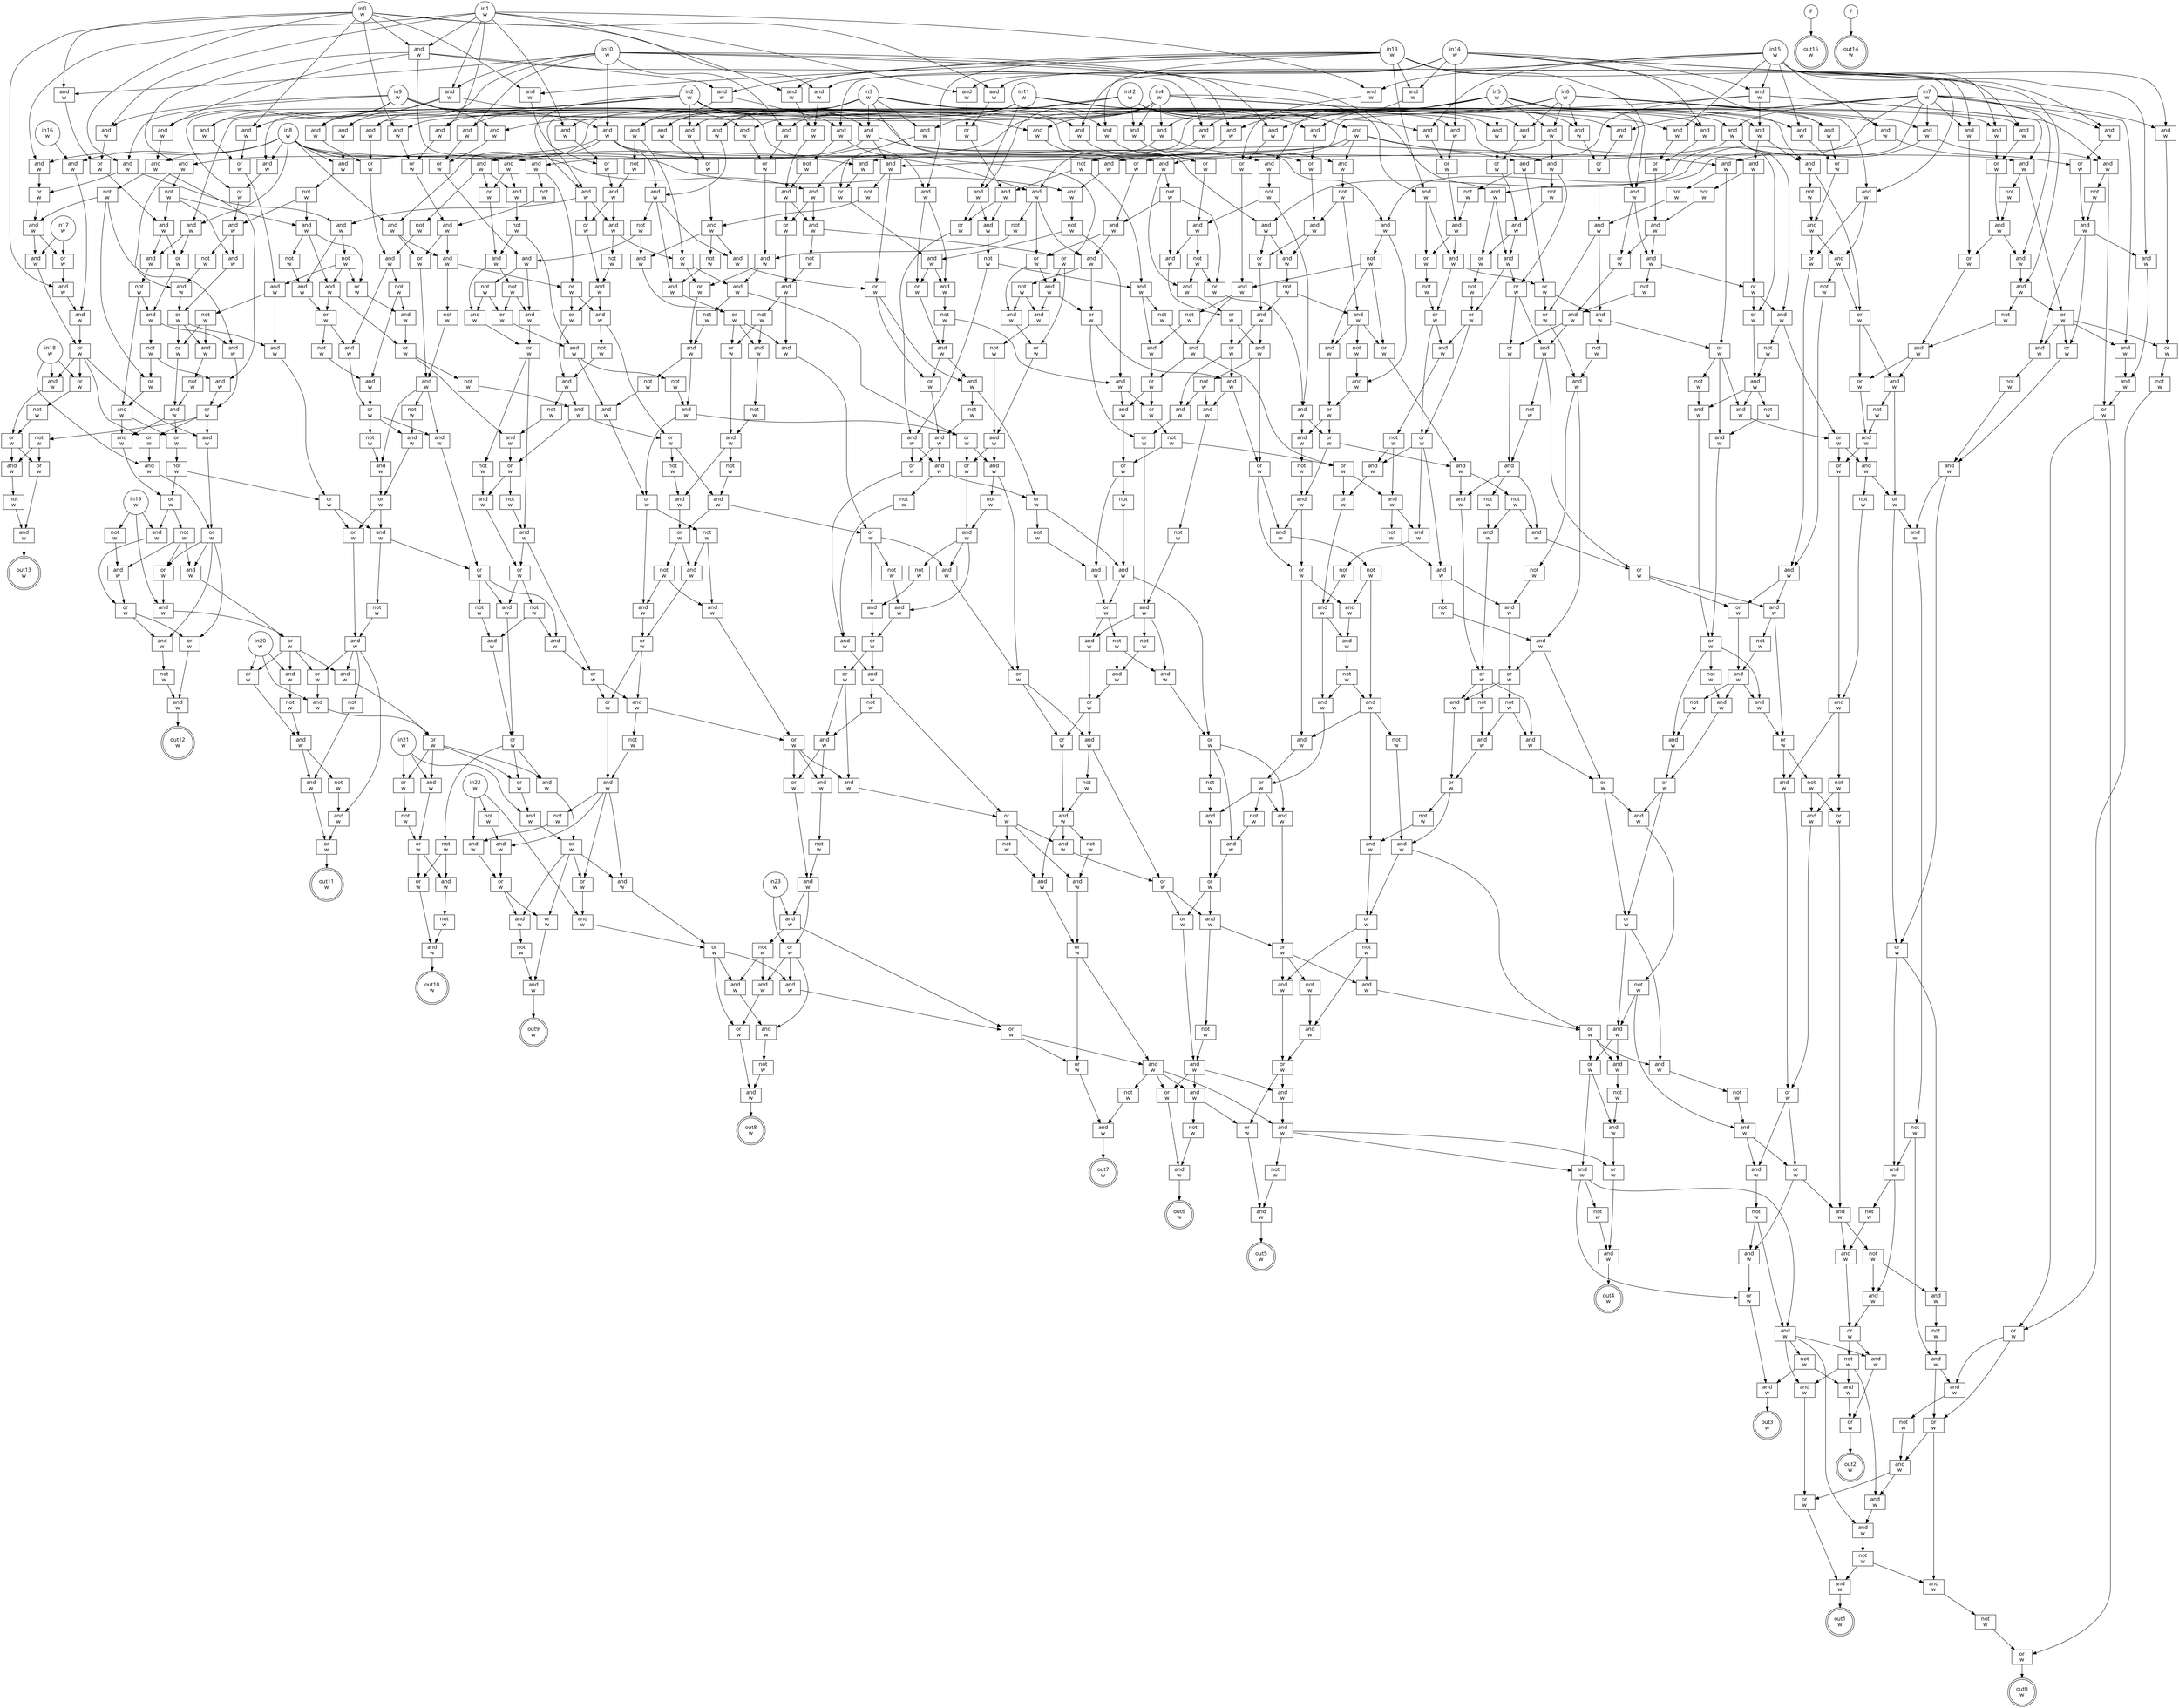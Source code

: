 digraph circuit{
	node [style = filled, fillcolor = white,shape=rect, fontname=geneva]
	g0 [label="in0\nw",shape=circle,fillcolor=white]
	g1 [label="in1\nw",shape=circle,fillcolor=white]
	g2 [label="in2\nw",shape=circle,fillcolor=white]
	g3 [label="in3\nw",shape=circle,fillcolor=white]
	g4 [label="in4\nw",shape=circle,fillcolor=white]
	g5 [label="in5\nw",shape=circle,fillcolor=white]
	g6 [label="in6\nw",shape=circle,fillcolor=white]
	g7 [label="in7\nw",shape=circle,fillcolor=white]
	g8 [label="in8\nw",shape=circle,fillcolor=white]
	g9 [label="in9\nw",shape=circle,fillcolor=white]
	g10 [label="in10\nw",shape=circle,fillcolor=white]
	g11 [label="in11\nw",shape=circle,fillcolor=white]
	g12 [label="in12\nw",shape=circle,fillcolor=white]
	g13 [label="in13\nw",shape=circle,fillcolor=white]
	g14 [label="in14\nw",shape=circle,fillcolor=white]
	g15 [label="in15\nw",shape=circle,fillcolor=white]
	g16 [label="in16\nw",shape=circle,fillcolor=white]
	g17 [label="in17\nw",shape=circle,fillcolor=white]
	g18 [label="in18\nw",shape=circle,fillcolor=white]
	g19 [label="in19\nw",shape=circle,fillcolor=white]
	g20 [label="in20\nw",shape=circle,fillcolor=white]
	g21 [label="in21\nw",shape=circle,fillcolor=white]
	g22 [label="in22\nw",shape=circle,fillcolor=white]
	g23 [label="in23\nw",shape=circle,fillcolor=white]
	g24 [label="F",shape=circle,fillcolor=white]
	g25 [label="F",shape=circle,fillcolor=white]
	g26 [label="not\nw",fillcolor=white]
	g27 [label="not\nw",fillcolor=white]
	g28 [label="and\nw",fillcolor=white]
	g29 [label="and\nw",fillcolor=white]
	g30 [label="and\nw",fillcolor=white]
	g31 [label="and\nw",fillcolor=white]
	g32 [label="and\nw",fillcolor=white]
	g33 [label="and\nw",fillcolor=white]
	g34 [label="and\nw",fillcolor=white]
	g35 [label="and\nw",fillcolor=white]
	g36 [label="and\nw",fillcolor=white]
	g37 [label="and\nw",fillcolor=white]
	g38 [label="and\nw",fillcolor=white]
	g39 [label="and\nw",fillcolor=white]
	g40 [label="and\nw",fillcolor=white]
	g41 [label="and\nw",fillcolor=white]
	g42 [label="and\nw",fillcolor=white]
	g43 [label="and\nw",fillcolor=white]
	g44 [label="and\nw",fillcolor=white]
	g45 [label="or\nw",fillcolor=white]
	g46 [label="and\nw",fillcolor=white]
	g47 [label="and\nw",fillcolor=white]
	g48 [label="or\nw",fillcolor=white]
	g49 [label="and\nw",fillcolor=white]
	g50 [label="and\nw",fillcolor=white]
	g51 [label="not\nw",fillcolor=white]
	g52 [label="and\nw",fillcolor=white]
	g53 [label="and\nw",fillcolor=white]
	g54 [label="not\nw",fillcolor=white]
	g55 [label="and\nw",fillcolor=white]
	g56 [label="and\nw",fillcolor=white]
	g57 [label="and\nw",fillcolor=white]
	g58 [label="and\nw",fillcolor=white]
	g59 [label="and\nw",fillcolor=white]
	g60 [label="and\nw",fillcolor=white]
	g61 [label="and\nw",fillcolor=white]
	g62 [label="or\nw",fillcolor=white]
	g63 [label="and\nw",fillcolor=white]
	g64 [label="and\nw",fillcolor=white]
	g65 [label="not\nw",fillcolor=white]
	g66 [label="and\nw",fillcolor=white]
	g67 [label="and\nw",fillcolor=white]
	g68 [label="not\nw",fillcolor=white]
	g69 [label="and\nw",fillcolor=white]
	g70 [label="not\nw",fillcolor=white]
	g71 [label="and\nw",fillcolor=white]
	g72 [label="and\nw",fillcolor=white]
	g73 [label="or\nw",fillcolor=white]
	g74 [label="and\nw",fillcolor=white]
	g75 [label="and\nw",fillcolor=white]
	g76 [label="or\nw",fillcolor=white]
	g77 [label="or\nw",fillcolor=white]
	g78 [label="not\nw",fillcolor=white]
	g79 [label="or\nw",fillcolor=white]
	g80 [label="and\nw",fillcolor=white]
	g81 [label="and\nw",fillcolor=white]
	g82 [label="and\nw",fillcolor=white]
	g83 [label="or\nw",fillcolor=white]
	g84 [label="and\nw",fillcolor=white]
	g85 [label="and\nw",fillcolor=white]
	g86 [label="and\nw",fillcolor=white]
	g87 [label="or\nw",fillcolor=white]
	g88 [label="and\nw",fillcolor=white]
	g89 [label="not\nw",fillcolor=white]
	g90 [label="or\nw",fillcolor=white]
	g91 [label="and\nw",fillcolor=white]
	g92 [label="or\nw",fillcolor=white]
	g93 [label="not\nw",fillcolor=white]
	g94 [label="and\nw",fillcolor=white]
	g95 [label="and\nw",fillcolor=white]
	g96 [label="or\nw",fillcolor=white]
	g97 [label="or\nw",fillcolor=white]
	g98 [label="not\nw",fillcolor=white]
	g99 [label="or\nw",fillcolor=white]
	g100 [label="and\nw",fillcolor=white]
	g101 [label="and\nw",fillcolor=white]
	g102 [label="and\nw",fillcolor=white]
	g103 [label="and\nw",fillcolor=white]
	g104 [label="or\nw",fillcolor=white]
	g105 [label="and\nw",fillcolor=white]
	g106 [label="and\nw",fillcolor=white]
	g107 [label="or\nw",fillcolor=white]
	g108 [label="and\nw",fillcolor=white]
	g109 [label="not\nw",fillcolor=white]
	g110 [label="and\nw",fillcolor=white]
	g111 [label="not\nw",fillcolor=white]
	g112 [label="and\nw",fillcolor=white]
	g113 [label="and\nw",fillcolor=white]
	g114 [label="not\nw",fillcolor=white]
	g115 [label="and\nw",fillcolor=white]
	g116 [label="and\nw",fillcolor=white]
	g117 [label="or\nw",fillcolor=white]
	g118 [label="and\nw",fillcolor=white]
	g119 [label="or\nw",fillcolor=white]
	g120 [label="and\nw",fillcolor=white]
	g121 [label="not\nw",fillcolor=white]
	g122 [label="and\nw",fillcolor=white]
	g123 [label="and\nw",fillcolor=white]
	g124 [label="not\nw",fillcolor=white]
	g125 [label="and\nw",fillcolor=white]
	g126 [label="and\nw",fillcolor=white]
	g127 [label="and\nw",fillcolor=white]
	g128 [label="and\nw",fillcolor=white]
	g129 [label="not\nw",fillcolor=white]
	g130 [label="and\nw",fillcolor=white]
	g131 [label="or\nw",fillcolor=white]
	g132 [label="and\nw",fillcolor=white]
	g133 [label="and\nw",fillcolor=white]
	g134 [label="or\nw",fillcolor=white]
	g135 [label="and\nw",fillcolor=white]
	g136 [label="not\nw",fillcolor=white]
	g137 [label="or\nw",fillcolor=white]
	g138 [label="and\nw",fillcolor=white]
	g139 [label="not\nw",fillcolor=white]
	g140 [label="or\nw",fillcolor=white]
	g141 [label="and\nw",fillcolor=white]
	g142 [label="and\nw",fillcolor=white]
	g143 [label="and\nw",fillcolor=white]
	g144 [label="and\nw",fillcolor=white]
	g145 [label="or\nw",fillcolor=white]
	g146 [label="and\nw",fillcolor=white]
	g147 [label="and\nw",fillcolor=white]
	g148 [label="not\nw",fillcolor=white]
	g149 [label="and\nw",fillcolor=white]
	g150 [label="not\nw",fillcolor=white]
	g151 [label="and\nw",fillcolor=white]
	g152 [label="and\nw",fillcolor=white]
	g153 [label="or\nw",fillcolor=white]
	g154 [label="and\nw",fillcolor=white]
	g155 [label="and\nw",fillcolor=white]
	g156 [label="not\nw",fillcolor=white]
	g157 [label="and\nw",fillcolor=white]
	g158 [label="and\nw",fillcolor=white]
	g159 [label="and\nw",fillcolor=white]
	g160 [label="and\nw",fillcolor=white]
	g161 [label="or\nw",fillcolor=white]
	g162 [label="and\nw",fillcolor=white]
	g163 [label="not\nw",fillcolor=white]
	g164 [label="and\nw",fillcolor=white]
	g165 [label="and\nw",fillcolor=white]
	g166 [label="or\nw",fillcolor=white]
	g167 [label="or\nw",fillcolor=white]
	g168 [label="and\nw",fillcolor=white]
	g169 [label="not\nw",fillcolor=white]
	g170 [label="and\nw",fillcolor=white]
	g171 [label="not\nw",fillcolor=white]
	g172 [label="not\nw",fillcolor=white]
	g173 [label="or\nw",fillcolor=white]
	g174 [label="and\nw",fillcolor=white]
	g175 [label="and\nw",fillcolor=white]
	g176 [label="not\nw",fillcolor=white]
	g177 [label="or\nw",fillcolor=white]
	g178 [label="and\nw",fillcolor=white]
	g179 [label="not\nw",fillcolor=white]
	g180 [label="and\nw",fillcolor=white]
	g181 [label="and\nw",fillcolor=white]
	g182 [label="and\nw",fillcolor=white]
	g183 [label="and\nw",fillcolor=white]
	g184 [label="or\nw",fillcolor=white]
	g185 [label="and\nw",fillcolor=white]
	g186 [label="and\nw",fillcolor=white]
	g187 [label="and\nw",fillcolor=white]
	g188 [label="not\nw",fillcolor=white]
	g189 [label="or\nw",fillcolor=white]
	g190 [label="and\nw",fillcolor=white]
	g191 [label="and\nw",fillcolor=white]
	g192 [label="not\nw",fillcolor=white]
	g193 [label="and\nw",fillcolor=white]
	g194 [label="or\nw",fillcolor=white]
	g195 [label="not\nw",fillcolor=white]
	g196 [label="or\nw",fillcolor=white]
	g197 [label="and\nw",fillcolor=white]
	g198 [label="not\nw",fillcolor=white]
	g199 [label="not\nw",fillcolor=white]
	g200 [label="and\nw",fillcolor=white]
	g201 [label="not\nw",fillcolor=white]
	g202 [label="and\nw",fillcolor=white]
	g203 [label="not\nw",fillcolor=white]
	g204 [label="and\nw",fillcolor=white]
	g205 [label="not\nw",fillcolor=white]
	g206 [label="and\nw",fillcolor=white]
	g207 [label="not\nw",fillcolor=white]
	g208 [label="and\nw",fillcolor=white]
	g209 [label="or\nw",fillcolor=white]
	g210 [label="and\nw",fillcolor=white]
	g211 [label="and\nw",fillcolor=white]
	g212 [label="and\nw",fillcolor=white]
	g213 [label="or\nw",fillcolor=white]
	g214 [label="not\nw",fillcolor=white]
	g215 [label="and\nw",fillcolor=white]
	g216 [label="or\nw",fillcolor=white]
	g217 [label="and\nw",fillcolor=white]
	g218 [label="and\nw",fillcolor=white]
	g219 [label="not\nw",fillcolor=white]
	g220 [label="and\nw",fillcolor=white]
	g221 [label="or\nw",fillcolor=white]
	g222 [label="and\nw",fillcolor=white]
	g223 [label="and\nw",fillcolor=white]
	g224 [label="not\nw",fillcolor=white]
	g225 [label="or\nw",fillcolor=white]
	g226 [label="and\nw",fillcolor=white]
	g227 [label="and\nw",fillcolor=white]
	g228 [label="or\nw",fillcolor=white]
	g229 [label="and\nw",fillcolor=white]
	g230 [label="and\nw",fillcolor=white]
	g231 [label="not\nw",fillcolor=white]
	g232 [label="and\nw",fillcolor=white]
	g233 [label="or\nw",fillcolor=white]
	g234 [label="or\nw",fillcolor=white]
	g235 [label="and\nw",fillcolor=white]
	g236 [label="not\nw",fillcolor=white]
	g237 [label="and\nw",fillcolor=white]
	g238 [label="or\nw",fillcolor=white]
	g239 [label="and\nw",fillcolor=white]
	g240 [label="and\nw",fillcolor=white]
	g241 [label="or\nw",fillcolor=white]
	g242 [label="and\nw",fillcolor=white]
	g243 [label="and\nw",fillcolor=white]
	g244 [label="or\nw",fillcolor=white]
	g245 [label="and\nw",fillcolor=white]
	g246 [label="or\nw",fillcolor=white]
	g247 [label="and\nw",fillcolor=white]
	g248 [label="and\nw",fillcolor=white]
	g249 [label="or\nw",fillcolor=white]
	g250 [label="and\nw",fillcolor=white]
	g251 [label="or\nw",fillcolor=white]
	g252 [label="and\nw",fillcolor=white]
	g253 [label="not\nw",fillcolor=white]
	g254 [label="or\nw",fillcolor=white]
	g255 [label="and\nw",fillcolor=white]
	g256 [label="not\nw",fillcolor=white]
	g257 [label="not\nw",fillcolor=white]
	g258 [label="or\nw",fillcolor=white]
	g259 [label="and\nw",fillcolor=white]
	g260 [label="not\nw",fillcolor=white]
	g261 [label="not\nw",fillcolor=white]
	g262 [label="and\nw",fillcolor=white]
	g263 [label="or\nw",fillcolor=white]
	g264 [label="not\nw",fillcolor=white]
	g265 [label="not\nw",fillcolor=white]
	g266 [label="or\nw",fillcolor=white]
	g267 [label="and\nw",fillcolor=white]
	g268 [label="not\nw",fillcolor=white]
	g269 [label="or\nw",fillcolor=white]
	g270 [label="not\nw",fillcolor=white]
	g271 [label="or\nw",fillcolor=white]
	g272 [label="and\nw",fillcolor=white]
	g273 [label="not\nw",fillcolor=white]
	g274 [label="or\nw",fillcolor=white]
	g275 [label="and\nw",fillcolor=white]
	g276 [label="and\nw",fillcolor=white]
	g277 [label="and\nw",fillcolor=white]
	g278 [label="and\nw",fillcolor=white]
	g279 [label="and\nw",fillcolor=white]
	g280 [label="and\nw",fillcolor=white]
	g281 [label="not\nw",fillcolor=white]
	g282 [label="or\nw",fillcolor=white]
	g283 [label="and\nw",fillcolor=white]
	g284 [label="not\nw",fillcolor=white]
	g285 [label="and\nw",fillcolor=white]
	g286 [label="and\nw",fillcolor=white]
	g287 [label="not\nw",fillcolor=white]
	g288 [label="and\nw",fillcolor=white]
	g289 [label="or\nw",fillcolor=white]
	g290 [label="and\nw",fillcolor=white]
	g291 [label="not\nw",fillcolor=white]
	g292 [label="or\nw",fillcolor=white]
	g293 [label="and\nw",fillcolor=white]
	g294 [label="or\nw",fillcolor=white]
	g295 [label="and\nw",fillcolor=white]
	g296 [label="and\nw",fillcolor=white]
	g297 [label="not\nw",fillcolor=white]
	g298 [label="and\nw",fillcolor=white]
	g299 [label="or\nw",fillcolor=white]
	g300 [label="not\nw",fillcolor=white]
	g301 [label="and\nw",fillcolor=white]
	g302 [label="or\nw",fillcolor=white]
	g303 [label="and\nw",fillcolor=white]
	g304 [label="not\nw",fillcolor=white]
	g305 [label="or\nw",fillcolor=white]
	g306 [label="and\nw",fillcolor=white]
	g307 [label="and\nw",fillcolor=white]
	g308 [label="and\nw",fillcolor=white]
	g309 [label="or\nw",fillcolor=white]
	g310 [label="and\nw",fillcolor=white]
	g311 [label="not\nw",fillcolor=white]
	g312 [label="and\nw",fillcolor=white]
	g313 [label="or\nw",fillcolor=white]
	g314 [label="or\nw",fillcolor=white]
	g315 [label="not\nw",fillcolor=white]
	g316 [label="and\nw",fillcolor=white]
	g317 [label="or\nw",fillcolor=white]
	g318 [label="and\nw",fillcolor=white]
	g319 [label="and\nw",fillcolor=white]
	g320 [label="and\nw",fillcolor=white]
	g321 [label="and\nw",fillcolor=white]
	g322 [label="and\nw",fillcolor=white]
	g323 [label="or\nw",fillcolor=white]
	g324 [label="and\nw",fillcolor=white]
	g325 [label="not\nw",fillcolor=white]
	g326 [label="and\nw",fillcolor=white]
	g327 [label="and\nw",fillcolor=white]
	g328 [label="and\nw",fillcolor=white]
	g329 [label="not\nw",fillcolor=white]
	g330 [label="and\nw",fillcolor=white]
	g331 [label="and\nw",fillcolor=white]
	g332 [label="not\nw",fillcolor=white]
	g333 [label="and\nw",fillcolor=white]
	g334 [label="or\nw",fillcolor=white]
	g335 [label="and\nw",fillcolor=white]
	g336 [label="not\nw",fillcolor=white]
	g337 [label="and\nw",fillcolor=white]
	g338 [label="not\nw",fillcolor=white]
	g339 [label="and\nw",fillcolor=white]
	g340 [label="and\nw",fillcolor=white]
	g341 [label="not\nw",fillcolor=white]
	g342 [label="and\nw",fillcolor=white]
	g343 [label="not\nw",fillcolor=white]
	g344 [label="and\nw",fillcolor=white]
	g345 [label="not\nw",fillcolor=white]
	g346 [label="and\nw",fillcolor=white]
	g347 [label="or\nw",fillcolor=white]
	g348 [label="and\nw",fillcolor=white]
	g349 [label="and\nw",fillcolor=white]
	g350 [label="not\nw",fillcolor=white]
	g351 [label="or\nw",fillcolor=white]
	g352 [label="and\nw",fillcolor=white]
	g353 [label="and\nw",fillcolor=white]
	g354 [label="not\nw",fillcolor=white]
	g355 [label="and\nw",fillcolor=white]
	g356 [label="or\nw",fillcolor=white]
	g357 [label="not\nw",fillcolor=white]
	g358 [label="or\nw",fillcolor=white]
	g359 [label="and\nw",fillcolor=white]
	g360 [label="and\nw",fillcolor=white]
	g361 [label="or\nw",fillcolor=white]
	g362 [label="and\nw",fillcolor=white]
	g363 [label="or\nw",fillcolor=white]
	g364 [label="and\nw",fillcolor=white]
	g365 [label="and\nw",fillcolor=white]
	g366 [label="and\nw",fillcolor=white]
	g367 [label="not\nw",fillcolor=white]
	g368 [label="and\nw",fillcolor=white]
	g369 [label="or\nw",fillcolor=white]
	g370 [label="and\nw",fillcolor=white]
	g371 [label="not\nw",fillcolor=white]
	g372 [label="and\nw",fillcolor=white]
	g373 [label="or\nw",fillcolor=white]
	g374 [label="not\nw",fillcolor=white]
	g375 [label="or\nw",fillcolor=white]
	g376 [label="and\nw",fillcolor=white]
	g377 [label="or\nw",fillcolor=white]
	g378 [label="not\nw",fillcolor=white]
	g379 [label="and\nw",fillcolor=white]
	g380 [label="and\nw",fillcolor=white]
	g381 [label="or\nw",fillcolor=white]
	g382 [label="and\nw",fillcolor=white]
	g383 [label="or\nw",fillcolor=white]
	g384 [label="not\nw",fillcolor=white]
	g385 [label="or\nw",fillcolor=white]
	g386 [label="and\nw",fillcolor=white]
	g387 [label="not\nw",fillcolor=white]
	g388 [label="or\nw",fillcolor=white]
	g389 [label="and\nw",fillcolor=white]
	g390 [label="or\nw",fillcolor=white]
	g391 [label="and\nw",fillcolor=white]
	g392 [label="and\nw",fillcolor=white]
	g393 [label="or\nw",fillcolor=white]
	g394 [label="and\nw",fillcolor=white]
	g395 [label="or\nw",fillcolor=white]
	g396 [label="and\nw",fillcolor=white]
	g397 [label="and\nw",fillcolor=white]
	g398 [label="not\nw",fillcolor=white]
	g399 [label="or\nw",fillcolor=white]
	g400 [label="and\nw",fillcolor=white]
	g401 [label="not\nw",fillcolor=white]
	g402 [label="and\nw",fillcolor=white]
	g403 [label="or\nw",fillcolor=white]
	g404 [label="not\nw",fillcolor=white]
	g405 [label="or\nw",fillcolor=white]
	g406 [label="and\nw",fillcolor=white]
	g407 [label="or\nw",fillcolor=white]
	g408 [label="and\nw",fillcolor=white]
	g409 [label="not\nw",fillcolor=white]
	g410 [label="and\nw",fillcolor=white]
	g411 [label="or\nw",fillcolor=white]
	g412 [label="and\nw",fillcolor=white]
	g413 [label="not\nw",fillcolor=white]
	g414 [label="or\nw",fillcolor=white]
	g415 [label="and\nw",fillcolor=white]
	g416 [label="or\nw",fillcolor=white]
	g417 [label="and\nw",fillcolor=white]
	g418 [label="and\nw",fillcolor=white]
	g419 [label="or\nw",fillcolor=white]
	g420 [label="and\nw",fillcolor=white]
	g421 [label="not\nw",fillcolor=white]
	g422 [label="or\nw",fillcolor=white]
	g423 [label="and\nw",fillcolor=white]
	g424 [label="not\nw",fillcolor=white]
	g425 [label="and\nw",fillcolor=white]
	g426 [label="or\nw",fillcolor=white]
	g427 [label="and\nw",fillcolor=white]
	g428 [label="and\nw",fillcolor=white]
	g429 [label="or\nw",fillcolor=white]
	g430 [label="not\nw",fillcolor=white]
	g431 [label="or\nw",fillcolor=white]
	g432 [label="and\nw",fillcolor=white]
	g433 [label="and\nw",fillcolor=white]
	g434 [label="and\nw",fillcolor=white]
	g435 [label="not\nw",fillcolor=white]
	g436 [label="and\nw",fillcolor=white]
	g437 [label="or\nw",fillcolor=white]
	g438 [label="or\nw",fillcolor=white]
	g439 [label="and\nw",fillcolor=white]
	g440 [label="or\nw",fillcolor=white]
	g441 [label="not\nw",fillcolor=white]
	g442 [label="not\nw",fillcolor=white]
	g443 [label="and\nw",fillcolor=white]
	g444 [label="and\nw",fillcolor=white]
	g445 [label="or\nw",fillcolor=white]
	g446 [label="and\nw",fillcolor=white]
	g447 [label="and\nw",fillcolor=white]
	g448 [label="or\nw",fillcolor=white]
	g449 [label="and\nw",fillcolor=white]
	g450 [label="or\nw",fillcolor=white]
	g451 [label="not\nw",fillcolor=white]
	g452 [label="or\nw",fillcolor=white]
	g453 [label="not\nw",fillcolor=white]
	g454 [label="and\nw",fillcolor=white]
	g455 [label="or\nw",fillcolor=white]
	g456 [label="and\nw",fillcolor=white]
	g457 [label="or\nw",fillcolor=white]
	g458 [label="and\nw",fillcolor=white]
	g459 [label="and\nw",fillcolor=white]
	g460 [label="or\nw",fillcolor=white]
	g461 [label="and\nw",fillcolor=white]
	g462 [label="not\nw",fillcolor=white]
	g463 [label="or\nw",fillcolor=white]
	g464 [label="and\nw",fillcolor=white]
	g465 [label="and\nw",fillcolor=white]
	g466 [label="or\nw",fillcolor=white]
	g467 [label="not\nw",fillcolor=white]
	g468 [label="and\nw",fillcolor=white]
	g469 [label="or\nw",fillcolor=white]
	g470 [label="not\nw",fillcolor=white]
	g471 [label="not\nw",fillcolor=white]
	g472 [label="or\nw",fillcolor=white]
	g473 [label="and\nw",fillcolor=white]
	g474 [label="and\nw",fillcolor=white]
	g475 [label="not\nw",fillcolor=white]
	g476 [label="or\nw",fillcolor=white]
	g477 [label="and\nw",fillcolor=white]
	g478 [label="and\nw",fillcolor=white]
	g479 [label="or\nw",fillcolor=white]
	g480 [label="not\nw",fillcolor=white]
	g481 [label="not\nw",fillcolor=white]
	g482 [label="and\nw",fillcolor=white]
	g483 [label="or\nw",fillcolor=white]
	g484 [label="and\nw",fillcolor=white]
	g485 [label="not\nw",fillcolor=white]
	g486 [label="and\nw",fillcolor=white]
	g487 [label="or\nw",fillcolor=white]
	g488 [label="and\nw",fillcolor=white]
	g489 [label="not\nw",fillcolor=white]
	g490 [label="and\nw",fillcolor=white]
	g491 [label="or\nw",fillcolor=white]
	g492 [label="or\nw",fillcolor=white]
	g493 [label="and\nw",fillcolor=white]
	g494 [label="and\nw",fillcolor=white]
	g495 [label="or\nw",fillcolor=white]
	g496 [label="not\nw",fillcolor=white]
	g497 [label="and\nw",fillcolor=white]
	g498 [label="not\nw",fillcolor=white]
	g499 [label="or\nw",fillcolor=white]
	g500 [label="and\nw",fillcolor=white]
	g501 [label="and\nw",fillcolor=white]
	g502 [label="or\nw",fillcolor=white]
	g503 [label="and\nw",fillcolor=white]
	g504 [label="or\nw",fillcolor=white]
	g505 [label="and\nw",fillcolor=white]
	g506 [label="and\nw",fillcolor=white]
	g507 [label="or\nw",fillcolor=white]
	g508 [label="and\nw",fillcolor=white]
	g509 [label="and\nw",fillcolor=white]
	g510 [label="not\nw",fillcolor=white]
	g511 [label="or\nw",fillcolor=white]
	g512 [label="and\nw",fillcolor=white]
	g513 [label="and\nw",fillcolor=white]
	g514 [label="not\nw",fillcolor=white]
	g515 [label="or\nw",fillcolor=white]
	g516 [label="and\nw",fillcolor=white]
	g517 [label="not\nw",fillcolor=white]
	g518 [label="or\nw",fillcolor=white]
	g519 [label="and\nw",fillcolor=white]
	g520 [label="or\nw",fillcolor=white]
	g521 [label="and\nw",fillcolor=white]
	g522 [label="not\nw",fillcolor=white]
	g523 [label="or\nw",fillcolor=white]
	g524 [label="and\nw",fillcolor=white]
	g525 [label="and\nw",fillcolor=white]
	g526 [label="not\nw",fillcolor=white]
	g527 [label="or\nw",fillcolor=white]
	g528 [label="and\nw",fillcolor=white]
	g529 [label="not\nw",fillcolor=white]
	g530 [label="not\nw",fillcolor=white]
	g531 [label="or\nw",fillcolor=white]
	g532 [label="and\nw",fillcolor=white]
	g533 [label="and\nw",fillcolor=white]
	g534 [label="not\nw",fillcolor=white]
	g535 [label="or\nw",fillcolor=white]
	g536 [label="and\nw",fillcolor=white]
	g537 [label="not\nw",fillcolor=white]
	g538 [label="and\nw",fillcolor=white]
	g539 [label="and\nw",fillcolor=white]
	g540 [label="not\nw",fillcolor=white]
	g541 [label="and\nw",fillcolor=white]
	g542 [label="or\nw",fillcolor=white]
	g543 [label="and\nw",fillcolor=white]
	g544 [label="not\nw",fillcolor=white]
	g545 [label="and\nw",fillcolor=white]
	g546 [label="or\nw",fillcolor=white]
	g547 [label="and\nw",fillcolor=white]
	g548 [label="not\nw",fillcolor=white]
	g549 [label="or\nw",fillcolor=white]
	g550 [label="and\nw",fillcolor=white]
	g551 [label="and\nw",fillcolor=white]
	g552 [label="or\nw",fillcolor=white]
	g553 [label="and\nw",fillcolor=white]
	g554 [label="and\nw",fillcolor=white]
	g555 [label="or\nw",fillcolor=white]
	g556 [label="not\nw",fillcolor=white]
	g557 [label="and\nw",fillcolor=white]
	g558 [label="or\nw",fillcolor=white]
	g559 [label="and\nw",fillcolor=white]
	g560 [label="not\nw",fillcolor=white]
	g561 [label="or\nw",fillcolor=white]
	g562 [label="and\nw",fillcolor=white]
	g563 [label="and\nw",fillcolor=white]
	g564 [label="or\nw",fillcolor=white]
	g565 [label="or\nw",fillcolor=white]
	g566 [label="and\nw",fillcolor=white]
	g567 [label="and\nw",fillcolor=white]
	g568 [label="or\nw",fillcolor=white]
	g569 [label="not\nw",fillcolor=white]
	g570 [label="and\nw",fillcolor=white]
	g571 [label="or\nw",fillcolor=white]
	g572 [label="and\nw",fillcolor=white]
	g573 [label="or\nw",fillcolor=white]
	g574 [label="and\nw",fillcolor=white]
	g575 [label="and\nw",fillcolor=white]
	g576 [label="not\nw",fillcolor=white]
	g577 [label="and\nw",fillcolor=white]
	g578 [label="and\nw",fillcolor=white]
	g579 [label="not\nw",fillcolor=white]
	g580 [label="and\nw",fillcolor=white]
	g581 [label="or\nw",fillcolor=white]
	g582 [label="or\nw",fillcolor=white]
	g583 [label="not\nw",fillcolor=white]
	g584 [label="and\nw",fillcolor=white]
	g585 [label="or\nw",fillcolor=white]
	g586 [label="not\nw",fillcolor=white]
	g587 [label="or\nw",fillcolor=white]
	g588 [label="and\nw",fillcolor=white]
	g589 [label="and\nw",fillcolor=white]
	g590 [label="not\nw",fillcolor=white]
	g591 [label="not\nw",fillcolor=white]
	g592 [label="and\nw",fillcolor=white]
	g593 [label="and\nw",fillcolor=white]
	g594 [label="not\nw",fillcolor=white]
	g595 [label="and\nw",fillcolor=white]
	g596 [label="or\nw",fillcolor=white]
	g597 [label="and\nw",fillcolor=white]
	g598 [label="not\nw",fillcolor=white]
	g599 [label="and\nw",fillcolor=white]
	g600 [label="or\nw",fillcolor=white]
	g601 [label="not\nw",fillcolor=white]
	g602 [label="and\nw",fillcolor=white]
	g603 [label="or\nw",fillcolor=white]
	g604 [label="or\nw",fillcolor=white]
	g605 [label="and\nw",fillcolor=white]
	g606 [label="not\nw",fillcolor=white]
	g607 [label="and\nw",fillcolor=white]
	g608 [label="or\nw",fillcolor=white]
	g609 [label="and\nw",fillcolor=white]
	g610 [label="and\nw",fillcolor=white]
	g611 [label="not\nw",fillcolor=white]
	g612 [label="and\nw",fillcolor=white]
	g613 [label="and\nw",fillcolor=white]
	g614 [label="and\nw",fillcolor=white]
	g615 [label="not\nw",fillcolor=white]
	g616 [label="and\nw",fillcolor=white]
	g617 [label="or\nw",fillcolor=white]
	g618 [label="not\nw",fillcolor=white]
	g619 [label="and\nw",fillcolor=white]
	g620 [label="or\nw",fillcolor=white]
	g621 [label="not\nw",fillcolor=white]
	g622 [label="or\nw",fillcolor=white]
	g623 [label="and\nw",fillcolor=white]
	g624 [label="and\nw",fillcolor=white]
	g625 [label="or\nw",fillcolor=white]
	g626 [label="and\nw",fillcolor=white]
	g627 [label="not\nw",fillcolor=white]
	g628 [label="and\nw",fillcolor=white]
	g629 [label="or\nw",fillcolor=white]
	g630 [label="and\nw",fillcolor=white]
	g631 [label="not\nw",fillcolor=white]
	g632 [label="and\nw",fillcolor=white]
	g633 [label="or\nw",fillcolor=white]
	g634 [label="or\nw",fillcolor=white]
	g635 [label="and\nw",fillcolor=white]
	g636 [label="not\nw",fillcolor=white]
	g637 [label="and\nw",fillcolor=white]
	g638 [label="not\nw",fillcolor=white]
	g639 [label="and\nw",fillcolor=white]
	g640 [label="or\nw",fillcolor=white]
	g641 [label="and\nw",fillcolor=white]
	g642 [label="and\nw",fillcolor=white]
	g643 [label="not\nw",fillcolor=white]
	g644 [label="and\nw",fillcolor=white]
	g645 [label="or\nw",fillcolor=white]
	g646 [label="not\nw",fillcolor=white]
	g647 [label="or\nw",fillcolor=white]
	g648 [label="and\nw",fillcolor=white]
	g649 [label="and\nw",fillcolor=white]
	g650 [label="not\nw",fillcolor=white]
	g651 [label="or\nw",fillcolor=white]
	g652 [label="and\nw",fillcolor=white]
	g653 [label="and\nw",fillcolor=white]
	g654 [label="not\nw",fillcolor=white]
	g655 [label="or\nw",fillcolor=white]
	g656 [label="and\nw",fillcolor=white]
	g657 [label="or\nw",fillcolor=white]
	g658 [label="and\nw",fillcolor=white]
	g659 [label="and\nw",fillcolor=white]
	g660 [label="or\nw",fillcolor=white]
	g661 [label="not\nw",fillcolor=white]
	g662 [label="and\nw",fillcolor=white]
	g663 [label="or\nw",fillcolor=white]
	g664 [label="and\nw",fillcolor=white]
	g665 [label="and\nw",fillcolor=white]
	g666 [label="not\nw",fillcolor=white]
	g667 [label="and\nw",fillcolor=white]
	g668 [label="and\nw",fillcolor=white]
	g669 [label="or\nw",fillcolor=white]
	g670 [label="and\nw",fillcolor=white]
	g671 [label="and\nw",fillcolor=white]
	g672 [label="or\nw",fillcolor=white]
	g673 [label="or\nw",fillcolor=white]
	g674 [label="and\nw",fillcolor=white]
	g675 [label="or\nw",fillcolor=white]
	g676 [label="and\nw",fillcolor=white]
	g677 [label="and\nw",fillcolor=white]
	g678 [label="or\nw",fillcolor=white]
	g679 [label="and\nw",fillcolor=white]
	g680 [label="not\nw",fillcolor=white]
	g681 [label="or\nw",fillcolor=white]
	g682 [label="and\nw",fillcolor=white]
	g683 [label="and\nw",fillcolor=white]
	g684 [label="not\nw",fillcolor=white]
	g685 [label="and\nw",fillcolor=white]
	g686 [label="and\nw",fillcolor=white]
	g687 [label="not\nw",fillcolor=white]
	g688 [label="or\nw",fillcolor=white]
	g689 [label="and\nw",fillcolor=white]
	g690 [label="and\nw",fillcolor=white]
	g691 [label="and\nw",fillcolor=white]
	g692 [label="not\nw",fillcolor=white]
	g693 [label="and\nw",fillcolor=white]
	g694 [label="or\nw",fillcolor=white]
	g695 [label="not\nw",fillcolor=white]
	g696 [label="and\nw",fillcolor=white]
	g697 [label="not\nw",fillcolor=white]
	g698 [label="and\nw",fillcolor=white]
	g699 [label="or\nw",fillcolor=white]
	g700 [label="and\nw",fillcolor=white]
	g701 [label="not\nw",fillcolor=white]
	g702 [label="and\nw",fillcolor=white]
	g703 [label="and\nw",fillcolor=white]
	g704 [label="not\nw",fillcolor=white]
	g705 [label="and\nw",fillcolor=white]
	g706 [label="or\nw",fillcolor=white]
	g707 [label="not\nw",fillcolor=white]
	g708 [label="and\nw",fillcolor=white]
	g709 [label="and\nw",fillcolor=white]
	g710 [label="not\nw",fillcolor=white]
	g711 [label="and\nw",fillcolor=white]
	g712 [label="or\nw",fillcolor=white]
	g713 [label="or\nw",fillcolor=white]
	g714 [label="and\nw",fillcolor=white]
	g715 [label="or\nw",fillcolor=white]
	g716 [label="and\nw",fillcolor=white]
	g717 [label="or\nw",fillcolor=white]
	g718 [label="not\nw",fillcolor=white]
	g719 [label="and\nw",fillcolor=white]
	g720 [label="and\nw",fillcolor=white]
	g721 [label="or\nw",fillcolor=white]
	g722 [label="and\nw",fillcolor=white]
	g723 [label="or\nw",fillcolor=white]
	g724 [label="and\nw",fillcolor=white]
	g725 [label="and\nw",fillcolor=white]
	g726 [label="and\nw",fillcolor=white]
	g727 [label="or\nw",fillcolor=white]
	g728 [label="and\nw",fillcolor=white]
	g729 [label="not\nw",fillcolor=white]
	g730 [label="and\nw",fillcolor=white]
	g731 [label="and\nw",fillcolor=white]
	g732 [label="not\nw",fillcolor=white]
	g733 [label="or\nw",fillcolor=white]
	g734 [label="not\nw",fillcolor=white]
	g735 [label="and\nw",fillcolor=white]
	g736 [label="and\nw",fillcolor=white]
	g737 [label="or\nw",fillcolor=white]
	g738 [label="not\nw",fillcolor=white]
	g739 [label="and\nw",fillcolor=white]
	g740 [label="not\nw",fillcolor=white]
	g741 [label="and\nw",fillcolor=white]
	g742 [label="not\nw",fillcolor=white]
	g743 [label="and\nw",fillcolor=white]
	g744 [label="out0\nw",shape=doublecircle,fillcolor=white]
	g745 [label="out1\nw",shape=doublecircle,fillcolor=white]
	g746 [label="out2\nw",shape=doublecircle,fillcolor=white]
	g747 [label="out3\nw",shape=doublecircle,fillcolor=white]
	g748 [label="out4\nw",shape=doublecircle,fillcolor=white]
	g749 [label="out5\nw",shape=doublecircle,fillcolor=white]
	g750 [label="out6\nw",shape=doublecircle,fillcolor=white]
	g751 [label="out7\nw",shape=doublecircle,fillcolor=white]
	g752 [label="out8\nw",shape=doublecircle,fillcolor=white]
	g753 [label="out9\nw",shape=doublecircle,fillcolor=white]
	g754 [label="out10\nw",shape=doublecircle,fillcolor=white]
	g755 [label="out11\nw",shape=doublecircle,fillcolor=white]
	g756 [label="out12\nw",shape=doublecircle,fillcolor=white]
	g757 [label="out13\nw",shape=doublecircle,fillcolor=white]
	g758 [label="out14\nw",shape=doublecircle,fillcolor=white]
	g759 [label="out15\nw",shape=doublecircle,fillcolor=white]
	edge [fontname=Geneva,fontcolor=forestgreen]
	g0->g326
	g0->g346
	g0->g360
	g0->g379
	g0->g394
	g0->g425
	g0->g456
	g0->g503
	g0->g572
	g1->g276
	g1->g277
	g1->g278
	g1->g318
	g1->g319
	g1->g320
	g1->g321
	g1->g322
	g1->g326
	g2->g180
	g2->g181
	g2->g182
	g2->g183
	g2->g185
	g2->g208
	g2->g217
	g2->g227
	g2->g240
	g3->g142
	g3->g143
	g3->g144
	g3->g146
	g3->g151
	g3->g152
	g3->g154
	g3->g158
	g3->g159
	g3->g160
	g3->g162
	g3->g185
	g3->g279
	g4->g101
	g4->g102
	g4->g103
	g4->g105
	g4->g115
	g4->g116
	g4->g125
	g4->g126
	g4->g127
	g4->g130
	g4->g146
	g5->g59
	g5->g60
	g5->g61
	g5->g63
	g5->g71
	g5->g72
	g5->g80
	g5->g81
	g5->g82
	g5->g105
	g5->g128
	g6->g41
	g6->g42
	g6->g43
	g6->g44
	g6->g46
	g6->g47
	g6->g49
	g6->g57
	g6->g58
	g6->g63
	g7->g33
	g7->g34
	g7->g35
	g7->g36
	g7->g37
	g7->g38
	g7->g39
	g7->g40
	g7->g49
	g7->g85
	g7->g94
	g8->g32
	g8->g33
	g8->g41
	g8->g59
	g8->g101
	g8->g142
	g8->g155
	g8->g180
	g8->g277
	g8->g280
	g8->g328
	g9->g31
	g9->g35
	g9->g42
	g9->g60
	g9->g102
	g9->g143
	g9->g181
	g9->g276
	g9->g327
	g9->g360
	g10->g31
	g10->g36
	g10->g43
	g10->g61
	g10->g103
	g10->g144
	g10->g183
	g10->g278
	g10->g346
	g11->g30
	g11->g37
	g11->g46
	g11->g71
	g11->g115
	g11->g151
	g11->g182
	g11->g318
	g11->g394
	g12->g30
	g12->g34
	g12->g47
	g12->g72
	g12->g116
	g12->g152
	g12->g208
	g12->g319
	g12->g340
	g12->g425
	g13->g29
	g13->g38
	g13->g57
	g13->g80
	g13->g86
	g13->g125
	g13->g158
	g13->g217
	g13->g320
	g13->g339
	g13->g456
	g14->g28
	g14->g29
	g14->g39
	g14->g58
	g14->g81
	g14->g126
	g14->g159
	g14->g227
	g14->g321
	g14->g342
	g14->g503
	g15->g28
	g15->g40
	g15->g44
	g15->g56
	g15->g82
	g15->g130
	g15->g160
	g15->g240
	g15->g322
	g15->g572
	g16->g32
	g17->g363
	g17->g364
	g18->g382
	g18->g383
	g18->g391
	g19->g27
	g19->g408
	g19->g417
	g20->g420
	g20->g422
	g20->g446
	g21->g449
	g21->g450
	g21->g493
	g22->g26
	g22->g553
	g22->g557
	g23->g657
	g23->g659
	g24->g759
	g25->g758
	g26->g551
	g27->g410
	g28->g53
	g28->g69
	g28->g127
	g28->g206
	g28->g344
	g29->g204
	g30->g50
	g30->g67
	g30->g113
	g30->g202
	g30->g337
	g31->g64
	g31->g106
	g31->g147
	g31->g186
	g31->g330
	g32->g380
	g33->g153
	g34->g154
	g34->g167
	g34->g168
	g35->g119
	g35->g120
	g36->g75
	g36->g77
	g37->g48
	g38->g99
	g39->g45
	g40->g92
	g41->g506
	g41->g531
	g42->g62
	g43->g323
	g44->g45
	g44->g285
	g45->g55
	g46->g73
	g47->g48
	g48->g52
	g49->g50
	g49->g53
	g50->g51
	g50->g246
	g51->g52
	g52->g245
	g52->g266
	g53->g54
	g53->g96
	g54->g55
	g55->g56
	g55->g88
	g55->g90
	g56->g95
	g57->g133
	g57->g140
	g58->g83
	g59->g187
	g59->g189
	g60->g104
	g61->g62
	g62->g66
	g63->g64
	g63->g67
	g63->g69
	g64->g65
	g64->g232
	g65->g66
	g65->g230
	g65->g238
	g66->g107
	g66->g108
	g67->g68
	g67->g76
	g68->g74
	g69->g70
	g69->g87
	g70->g84
	g71->g117
	g72->g73
	g73->g74
	g74->g75
	g74->g77
	g75->g76
	g75->g79
	g76->g175
	g76->g177
	g77->g78
	g78->g79
	g79->g272
	g79->g274
	g80->g165
	g80->g173
	g81->g131
	g82->g83
	g83->g84
	g84->g85
	g84->g99
	g85->g86
	g86->g87
	g86->g98
	g87->g88
	g87->g90
	g87->g92
	g87->g94
	g88->g89
	g89->g91
	g90->g91
	g91->g252
	g91->g254
	g92->g93
	g93->g97
	g94->g95
	g95->g96
	g96->g97
	g96->g733
	g97->g699
	g97->g700
	g98->g100
	g99->g100
	g100->g135
	g100->g137
	g101->g428
	g101->g431
	g102->g145
	g103->g104
	g104->g112
	g105->g106
	g105->g113
	g106->g107
	g106->g108
	g106->g111
	g107->g110
	g107->g508
	g108->g109
	g108->g511
	g109->g110
	g109->g509
	g110->g523
	g111->g112
	g112->g461
	g112->g463
	g113->g114
	g114->g118
	g114->g123
	g115->g575
	g115->g622
	g116->g117
	g117->g118
	g118->g119
	g118->g120
	g119->g122
	g120->g121
	g121->g122
	g121->g123
	g122->g234
	g122->g235
	g123->g124
	g123->g288
	g123->g294
	g124->g286
	g125->g243
	g125->g269
	g126->g161
	g127->g128
	g127->g162
	g128->g129
	g128->g134
	g129->g132
	g130->g131
	g131->g132
	g132->g133
	g132->g140
	g133->g134
	g133->g139
	g134->g135
	g134->g137
	g135->g136
	g135->g251
	g136->g138
	g137->g138
	g138->g250
	g138->g258
	g139->g141
	g140->g141
	g141->g303
	g141->g305
	g142->g282
	g143->g184
	g144->g145
	g145->g149
	g146->g147
	g147->g148
	g147->g212
	g147->g215
	g148->g149
	g148->g211
	g149->g150
	g149->g193
	g150->g191
	g150->g196
	g151->g209
	g152->g153
	g153->g157
	g154->g155
	g155->g156
	g156->g157
	g156->g220
	g157->g218
	g157->g221
	g158->g228
	g159->g241
	g160->g161
	g161->g164
	g162->g163
	g162->g166
	g163->g164
	g164->g165
	g164->g173
	g165->g166
	g165->g172
	g166->g167
	g166->g168
	g167->g170
	g168->g169
	g168->g249
	g169->g170
	g170->g171
	g170->g248
	g170->g262
	g171->g247
	g172->g174
	g173->g174
	g174->g175
	g174->g177
	g175->g176
	g175->g302
	g176->g178
	g177->g178
	g178->g179
	g178->g296
	g178->g301
	g179->g298
	g180->g349
	g180->g351
	g181->g395
	g182->g365
	g182->g459
	g182->g472
	g183->g184
	g184->g200
	g185->g186
	g185->g202
	g185->g204
	g185->g206
	g186->g187
	g186->g189
	g186->g199
	g187->g188
	g188->g190
	g188->g197
	g189->g190
	g190->g191
	g190->g192
	g191->g194
	g192->g193
	g192->g196
	g193->g194
	g194->g195
	g194->g486
	g195->g484
	g196->g197
	g197->g198
	g197->g468
	g198->g465
	g199->g200
	g200->g201
	g200->g370
	g201->g372
	g201->g376
	g202->g203
	g202->g213
	g203->g210
	g204->g205
	g205->g229
	g205->g239
	g206->g207
	g206->g244
	g207->g242
	g208->g209
	g209->g210
	g210->g211
	g210->g212
	g210->g214
	g211->g216
	g212->g213
	g213->g223
	g213->g225
	g214->g215
	g215->g216
	g216->g533
	g216->g535
	g216->g536
	g217->g218
	g217->g221
	g218->g219
	g219->g220
	g219->g222
	g220->g582
	g220->g584
	g221->g222
	g222->g223
	g222->g225
	g223->g224
	g223->g625
	g224->g226
	g225->g226
	g226->g624
	g226->g647
	g227->g228
	g228->g229
	g229->g230
	g229->g231
	g230->g233
	g231->g232
	g231->g238
	g232->g233
	g233->g234
	g233->g235
	g234->g237
	g234->g512
	g235->g236
	g235->g515
	g236->g237
	g236->g513
	g237->g520
	g238->g239
	g239->g290
	g239->g292
	g240->g241
	g241->g242
	g242->g243
	g242->g269
	g243->g244
	g243->g271
	g244->g245
	g244->g266
	g245->g246
	g245->g265
	g246->g247
	g246->g248
	g246->g261
	g247->g263
	g248->g249
	g249->g250
	g249->g258
	g250->g251
	g250->g257
	g251->g252
	g251->g254
	g252->g253
	g253->g255
	g253->g698
	g254->g255
	g254->g696
	g255->g256
	g255->g693
	g256->g691
	g257->g259
	g258->g259
	g259->g260
	g259->g310
	g260->g312
	g260->g314
	g261->g262
	g262->g263
	g263->g264
	g263->g308
	g263->g316
	g264->g307
	g265->g267
	g266->g267
	g267->g268
	g267->g595
	g268->g593
	g269->g270
	g270->g271
	g271->g272
	g271->g274
	g272->g273
	g273->g275
	g273->g588
	g274->g275
	g274->g589
	g274->g592
	g275->g608
	g276->g347
	g277->g361
	g278->g279
	g278->g282
	g278->g285
	g279->g280
	g280->g281
	g281->g283
	g281->g335
	g282->g283
	g283->g284
	g283->g333
	g284->g331
	g285->g286
	g285->g287
	g286->g289
	g287->g288
	g287->g294
	g287->g324
	g288->g289
	g289->g290
	g289->g292
	g290->g291
	g291->g293
	g292->g293
	g292->g295
	g293->g516
	g293->g518
	g294->g295
	g295->g296
	g295->g297
	g296->g299
	g297->g298
	g297->g301
	g298->g299
	g299->g300
	g299->g597
	g299->g602
	g300->g599
	g301->g302
	g302->g303
	g302->g305
	g303->g304
	g303->g309
	g304->g306
	g305->g306
	g306->g307
	g306->g308
	g306->g315
	g307->g317
	g308->g309
	g309->g310
	g309->g311
	g310->g313
	g311->g312
	g311->g314
	g312->g313
	g313->g686
	g313->g688
	g314->g690
	g315->g316
	g316->g317
	g317->g604
	g317->g605
	g318->g426
	g319->g457
	g320->g504
	g321->g573
	g322->g323
	g323->g324
	g324->g325
	g324->g580
	g325->g578
	g326->g327
	g326->g330
	g326->g337
	g326->g339
	g326->g344
	g327->g328
	g328->g329
	g328->g355
	g329->g353
	g329->g358
	g329->g362
	g330->g331
	g330->g332
	g331->g334
	g332->g333
	g332->g335
	g332->g348
	g333->g334
	g334->g397
	g334->g399
	g334->g400
	g335->g336
	g335->g368
	g335->g375
	g336->g366
	g337->g338
	g337->g429
	g338->g427
	g339->g340
	g339->g342
	g340->g341
	g340->g460
	g341->g458
	g342->g343
	g342->g507
	g343->g505
	g344->g345
	g345->g574
	g345->g577
	g346->g347
	g347->g348
	g348->g349
	g348->g351
	g349->g350
	g350->g352
	g350->g359
	g351->g352
	g352->g353
	g352->g354
	g353->g356
	g354->g355
	g354->g358
	g355->g356
	g356->g357
	g356->g390
	g356->g392
	g357->g386
	g357->g388
	g358->g359
	g359->g403
	g359->g406
	g360->g361
	g360->g365
	g361->g362
	g362->g363
	g362->g364
	g363->g379
	g364->g381
	g365->g366
	g365->g367
	g366->g369
	g367->g368
	g367->g375
	g367->g396
	g368->g369
	g368->g377
	g369->g370
	g369->g371
	g370->g373
	g371->g372
	g372->g373
	g373->g374
	g373->g434
	g373->g436
	g374->g433
	g375->g376
	g376->g377
	g377->g378
	g377->g482
	g378->g478
	g379->g380
	g380->g381
	g381->g382
	g381->g383
	g381->g390
	g381->g392
	g382->g385
	g383->g384
	g384->g385
	g385->g386
	g385->g388
	g386->g387
	g387->g389
	g388->g389
	g389->g757
	g390->g391
	g391->g393
	g392->g393
	g393->g412
	g393->g414
	g393->g416
	g393->g418
	g394->g395
	g395->g396
	g396->g397
	g396->g398
	g397->g405
	g398->g399
	g398->g400
	g399->g402
	g400->g401
	g401->g402
	g402->g403
	g402->g406
	g403->g404
	g404->g405
	g404->g407
	g405->g438
	g405->g439
	g406->g407
	g407->g408
	g407->g409
	g408->g411
	g409->g410
	g409->g416
	g409->g418
	g410->g411
	g411->g412
	g411->g414
	g412->g413
	g413->g415
	g414->g415
	g415->g756
	g416->g417
	g417->g419
	g418->g419
	g419->g420
	g419->g422
	g419->g445
	g419->g447
	g420->g421
	g421->g423
	g422->g423
	g423->g424
	g423->g454
	g424->g444
	g425->g426
	g426->g427
	g427->g428
	g427->g431
	g428->g429
	g428->g430
	g429->g474
	g429->g476
	g430->g432
	g431->g432
	g432->g433
	g432->g434
	g432->g435
	g433->g437
	g434->g440
	g435->g436
	g436->g437
	g437->g438
	g437->g439
	g438->g443
	g439->g440
	g439->g442
	g440->g441
	g440->g488
	g440->g501
	g441->g490
	g442->g443
	g443->g444
	g443->g445
	g443->g447
	g443->g453
	g444->g455
	g445->g446
	g446->g448
	g447->g448
	g448->g449
	g448->g450
	g448->g492
	g448->g494
	g449->g452
	g450->g451
	g451->g452
	g452->g497
	g452->g499
	g453->g454
	g454->g455
	g455->g755
	g456->g457
	g457->g458
	g458->g459
	g458->g472
	g459->g460
	g459->g471
	g460->g461
	g460->g463
	g461->g462
	g461->g466
	g462->g464
	g463->g464
	g464->g465
	g464->g467
	g465->g466
	g465->g469
	g466->g525
	g466->g527
	g467->g468
	g468->g469
	g469->g470
	g469->g545
	g470->g543
	g470->g563
	g471->g473
	g472->g473
	g473->g474
	g473->g476
	g474->g475
	g474->g479
	g475->g477
	g476->g477
	g477->g478
	g477->g481
	g478->g479
	g478->g483
	g479->g480
	g479->g541
	g480->g539
	g481->g482
	g482->g483
	g483->g484
	g483->g485
	g484->g487
	g485->g486
	g486->g487
	g486->g502
	g487->g488
	g487->g489
	g488->g491
	g489->g490
	g489->g501
	g490->g491
	g491->g492
	g491->g494
	g491->g496
	g492->g493
	g493->g495
	g494->g495
	g495->g552
	g495->g554
	g495->g559
	g495->g561
	g496->g497
	g496->g499
	g497->g498
	g498->g500
	g499->g500
	g500->g754
	g501->g502
	g502->g547
	g502->g549
	g503->g504
	g504->g505
	g505->g506
	g505->g531
	g506->g507
	g506->g530
	g507->g508
	g507->g523
	g508->g509
	g508->g511
	g509->g510
	g510->g524
	g511->g512
	g511->g520
	g512->g513
	g512->g515
	g513->g514
	g514->g521
	g515->g516
	g515->g518
	g516->g517
	g517->g519
	g517->g612
	g518->g519
	g518->g613
	g519->g610
	g520->g521
	g521->g522
	g521->g630
	g521->g639
	g522->g632
	g523->g524
	g524->g525
	g524->g527
	g525->g526
	g525->g568
	g526->g528
	g527->g528
	g528->g529
	g528->g567
	g528->g570
	g529->g566
	g530->g532
	g531->g532
	g532->g533
	g532->g534
	g533->g565
	g534->g535
	g534->g536
	g535->g538
	g536->g537
	g537->g538
	g538->g539
	g538->g540
	g539->g542
	g540->g541
	g541->g542
	g541->g565
	g542->g543
	g542->g544
	g543->g546
	g544->g545
	g544->g563
	g545->g546
	g546->g547
	g546->g549
	g547->g548
	g547->g564
	g548->g550
	g549->g550
	g550->g551
	g550->g552
	g550->g554
	g550->g556
	g551->g558
	g552->g553
	g553->g555
	g554->g555
	g555->g658
	g555->g663
	g555->g664
	g556->g557
	g557->g558
	g558->g559
	g558->g561
	g559->g560
	g560->g562
	g561->g562
	g562->g753
	g563->g564
	g564->g653
	g564->g655
	g564->g668
	g565->g566
	g565->g567
	g565->g569
	g566->g571
	g567->g568
	g568->g634
	g568->g635
	g569->g570
	g570->g571
	g571->g649
	g571->g651
	g572->g573
	g573->g574
	g574->g575
	g574->g622
	g575->g576
	g576->g577
	g576->g623
	g577->g578
	g577->g579
	g578->g581
	g579->g580
	g580->g581
	g580->g587
	g581->g582
	g581->g584
	g582->g583
	g583->g585
	g583->g587
	g584->g585
	g585->g586
	g585->g628
	g586->g626
	g587->g588
	g587->g608
	g588->g589
	g588->g591
	g589->g590
	g590->g609
	g591->g592
	g592->g593
	g592->g594
	g593->g596
	g594->g595
	g595->g596
	g595->g603
	g596->g597
	g596->g598
	g597->g600
	g598->g599
	g598->g602
	g599->g600
	g600->g601
	g600->g616
	g601->g614
	g602->g603
	g603->g604
	g603->g605
	g604->g607
	g604->g683
	g605->g606
	g606->g607
	g606->g685
	g607->g679
	g607->g681
	g608->g609
	g609->g610
	g609->g619
	g610->g611
	g611->g612
	g611->g619
	g612->g613
	g612->g614
	g612->g615
	g613->g620
	g614->g617
	g615->g616
	g616->g617
	g616->g678
	g617->g618
	g617->g676
	g618->g677
	g618->g705
	g619->g620
	g620->g621
	g620->g642
	g620->g644
	g621->g641
	g622->g623
	g623->g624
	g623->g647
	g624->g625
	g624->g646
	g625->g626
	g625->g627
	g626->g629
	g626->g640
	g627->g628
	g628->g629
	g629->g630
	g629->g631
	g630->g633
	g631->g632
	g631->g639
	g632->g633
	g633->g634
	g633->g635
	g634->g637
	g635->g636
	g635->g672
	g636->g637
	g637->g638
	g637->g671
	g637->g711
	g638->g670
	g639->g640
	g640->g641
	g640->g642
	g640->g643
	g641->g645
	g642->g675
	g643->g644
	g644->g645
	g645->g673
	g645->g674
	g646->g648
	g647->g648
	g648->g649
	g648->g651
	g649->g650
	g649->g669
	g650->g652
	g651->g652
	g651->g668
	g652->g653
	g652->g655
	g653->g654
	g654->g656
	g655->g656
	g656->g657
	g656->g659
	g657->g658
	g657->g662
	g657->g665
	g658->g660
	g659->g660
	g659->g661
	g660->g713
	g660->g714
	g661->g662
	g661->g664
	g662->g663
	g663->g667
	g664->g665
	g665->g666
	g666->g667
	g667->g752
	g668->g669
	g669->g670
	g669->g671
	g669->g710
	g670->g712
	g671->g672
	g672->g673
	g672->g674
	g673->g708
	g674->g675
	g674->g707
	g675->g676
	g675->g677
	g675->g704
	g676->g706
	g677->g678
	g678->g679
	g678->g681
	g678->g683
	g679->g680
	g680->g682
	g681->g682
	g681->g722
	g682->g721
	g683->g684
	g684->g685
	g685->g686
	g685->g688
	g686->g687
	g687->g689
	g687->g724
	g688->g689
	g688->g690
	g689->g723
	g690->g691
	g690->g692
	g691->g694
	g692->g693
	g692->g696
	g693->g694
	g694->g695
	g694->g725
	g695->g703
	g695->g726
	g695->g736
	g696->g697
	g697->g698
	g698->g699
	g698->g700
	g699->g702
	g699->g731
	g700->g701
	g701->g702
	g702->g703
	g702->g727
	g703->g728
	g704->g705
	g705->g706
	g706->g709
	g706->g717
	g707->g708
	g708->g709
	g708->g715
	g708->g716
	g709->g720
	g710->g711
	g711->g712
	g712->g713
	g712->g714
	g713->g743
	g714->g715
	g714->g716
	g714->g720
	g714->g742
	g715->g719
	g716->g717
	g716->g718
	g717->g741
	g718->g719
	g719->g750
	g720->g721
	g720->g722
	g720->g740
	g721->g739
	g722->g723
	g722->g724
	g722->g738
	g723->g735
	g724->g725
	g724->g726
	g724->g728
	g724->g734
	g725->g737
	g726->g727
	g727->g730
	g728->g729
	g729->g730
	g729->g731
	g730->g745
	g731->g732
	g732->g733
	g733->g744
	g734->g735
	g734->g736
	g735->g747
	g736->g737
	g737->g746
	g738->g739
	g739->g748
	g740->g741
	g741->g749
	g742->g743
	g743->g751
}